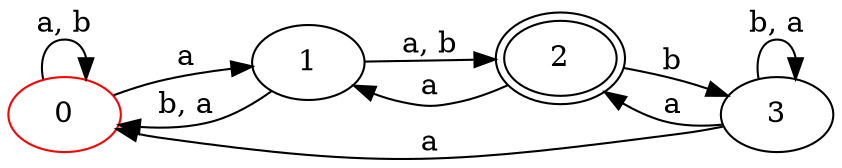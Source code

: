 digraph a {
 rankdir=LR
0[ label ="0", color=red ];
0 -> 0 [ label = "a, b" ];
0 -> 1 [ label = "a" ];
1[ label ="1",];
1 -> 2 [ label = "a, b" ];
1 -> 0 [ label = "b, a" ];
2[ label ="2",peripheries=2 ];
2 -> 1 [ label = "a" ];
2 -> 3 [ label = "b" ];
3[ label ="3",];
3 -> 2 [ label = "a" ];
3 -> 3 [ label = "b, a" ];
3 -> 0 [ label = "a" ];
}
